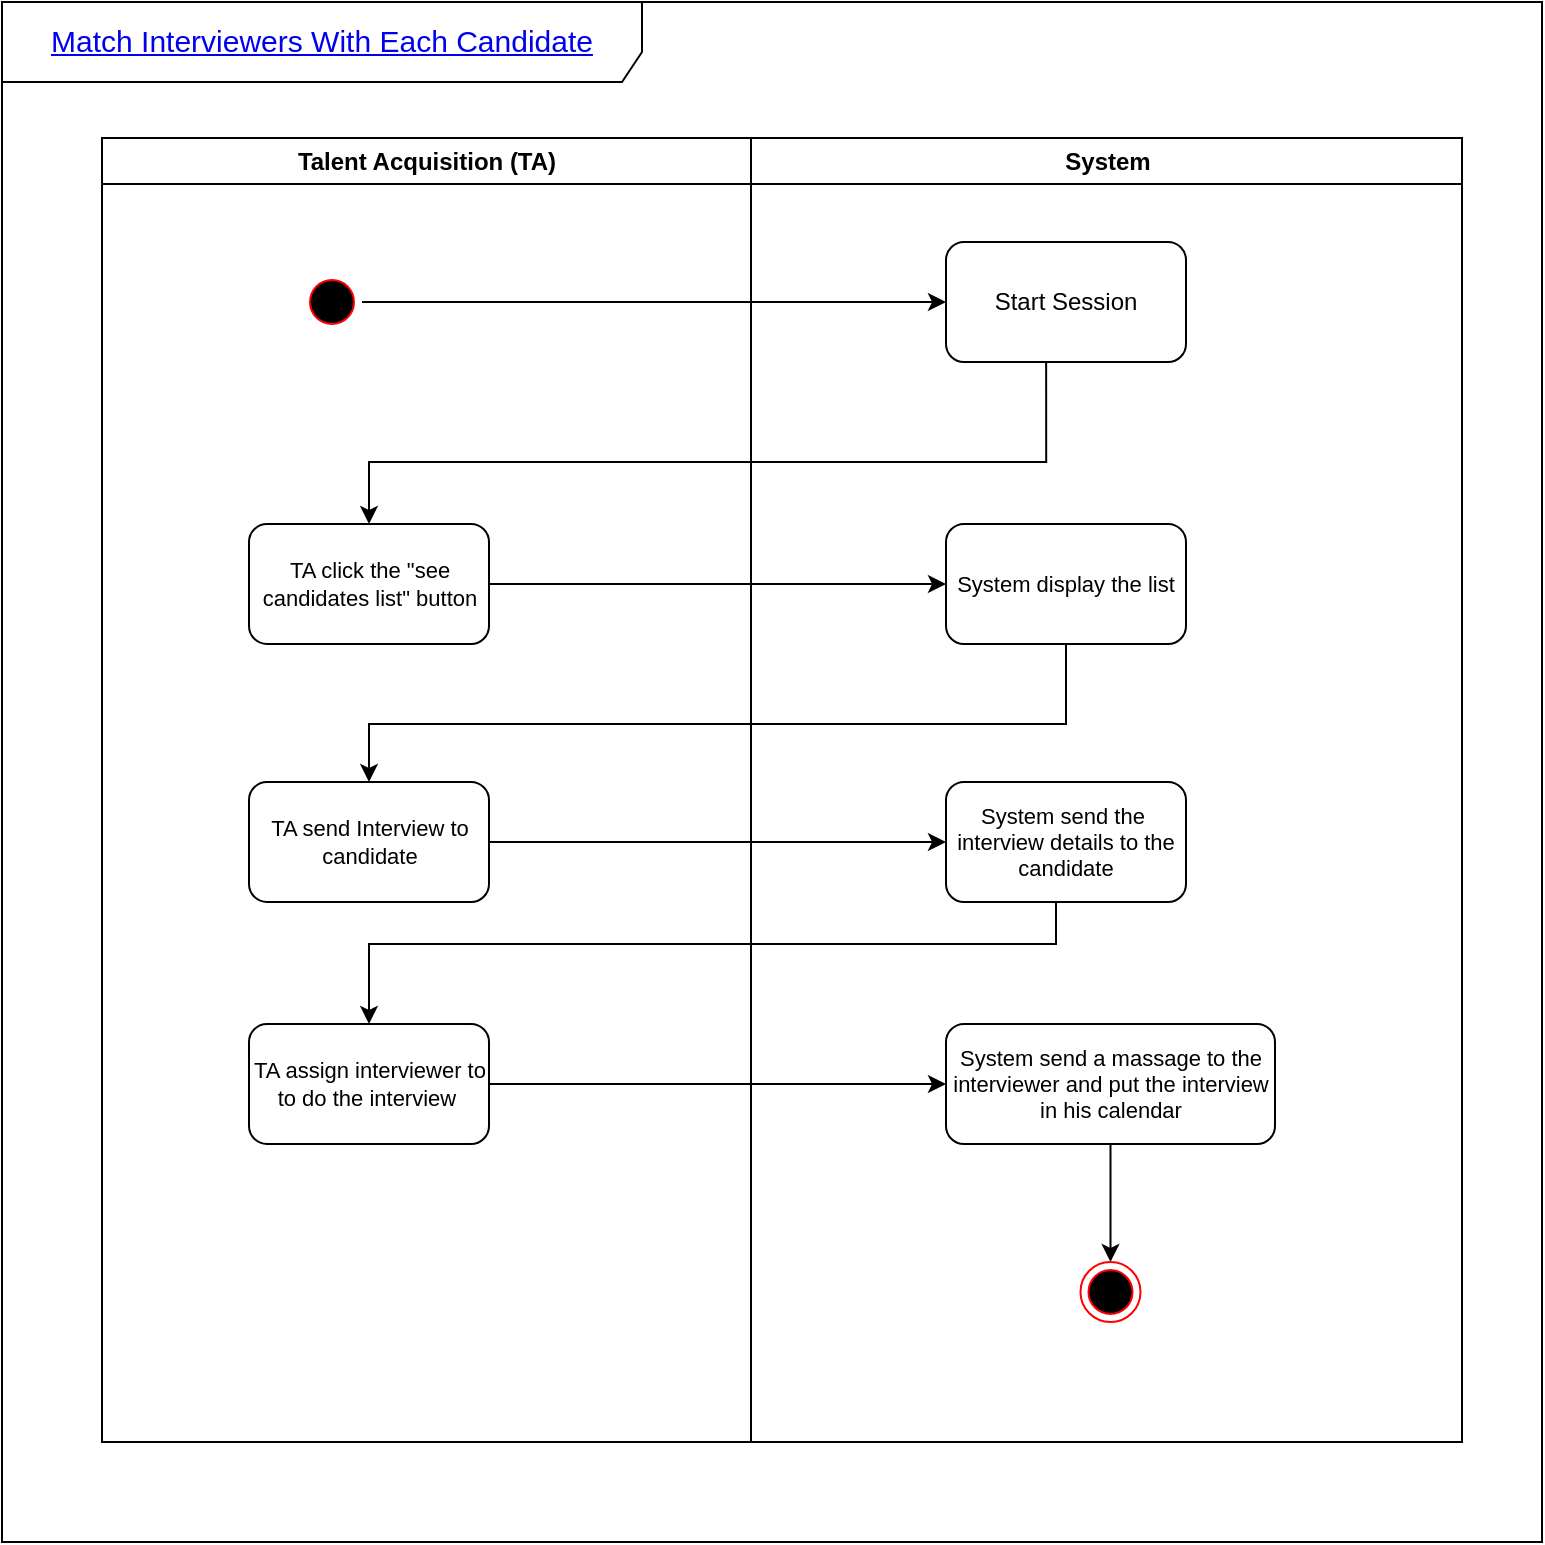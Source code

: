 <mxfile version="17.4.3" type="device"><diagram name="Page-1" id="e7e014a7-5840-1c2e-5031-d8a46d1fe8dd"><mxGraphModel dx="1384" dy="719" grid="1" gridSize="10" guides="1" tooltips="1" connect="1" arrows="1" fold="1" page="1" pageScale="1" pageWidth="1169" pageHeight="826" background="none" math="0" shadow="0"><root><mxCell id="0"/><mxCell id="1" parent="0"/><mxCell id="a62U1IXkr4dDCOzNdwza-6" value="&lt;a name=&quot;_Toc100522634&quot;&gt;&lt;span style=&quot;line-height: 115% ; font-family: &amp;#34;gill sans mt&amp;#34; , sans-serif&quot;&gt;&lt;font style=&quot;font-size: 15px&quot;&gt;Match Interviewers With Each Candidate&lt;/font&gt;&lt;/span&gt;&lt;/a&gt;" style="shape=umlFrame;whiteSpace=wrap;html=1;width=320;height=40;" parent="1" vertex="1"><mxGeometry x="70" y="60" width="770" height="770" as="geometry"/></mxCell><mxCell id="2" value="Talent Acquisition (TA)" style="swimlane;whiteSpace=wrap" parent="1" vertex="1"><mxGeometry x="120" y="128" width="324.5" height="652" as="geometry"/></mxCell><mxCell id="5" value="" style="ellipse;shape=startState;fillColor=#000000;strokeColor=#ff0000;" parent="2" vertex="1"><mxGeometry x="100" y="67" width="30" height="30" as="geometry"/></mxCell><mxCell id="b50jXKSJI8WPQ9y2WYXr-86" value="&lt;font face=&quot;Helvetica&quot;&gt;TA click the &quot;see candidates list&quot; button&lt;/font&gt;" style="rounded=1;whiteSpace=wrap;html=1;fontFamily=Times New Roman;fontSize=11;fontColor=#000000;" parent="2" vertex="1"><mxGeometry x="73.5" y="193" width="120" height="60" as="geometry"/></mxCell><mxCell id="b50jXKSJI8WPQ9y2WYXr-92" value="&lt;font face=&quot;Helvetica&quot;&gt;TA send Interview&amp;nbsp;to candidate&lt;/font&gt;" style="whiteSpace=wrap;html=1;fontSize=11;fontFamily=Times New Roman;fillColor=rgb(255, 255, 255);strokeColor=rgb(0, 0, 0);fontColor=#000000;rounded=1;" parent="2" vertex="1"><mxGeometry x="73.5" y="322" width="120" height="60" as="geometry"/></mxCell><mxCell id="b50jXKSJI8WPQ9y2WYXr-98" value="&lt;font face=&quot;Helvetica&quot;&gt;TA assign interviewer to to do the interview&amp;nbsp;&lt;/font&gt;" style="whiteSpace=wrap;html=1;fontSize=11;fontFamily=Times New Roman;fillColor=rgb(255, 255, 255);strokeColor=rgb(0, 0, 0);fontColor=#000000;rounded=1;" parent="2" vertex="1"><mxGeometry x="73.5" y="443" width="120" height="60" as="geometry"/></mxCell><mxCell id="3" value="System" style="swimlane;whiteSpace=wrap" parent="1" vertex="1"><mxGeometry x="444.5" y="128" width="355.5" height="652" as="geometry"/></mxCell><mxCell id="b50jXKSJI8WPQ9y2WYXr-43" value="Start Session" style="rounded=1;whiteSpace=wrap;html=1;" parent="3" vertex="1"><mxGeometry x="97.5" y="52" width="120" height="60" as="geometry"/></mxCell><mxCell id="b50jXKSJI8WPQ9y2WYXr-90" value="&lt;font face=&quot;Helvetica&quot;&gt;System display the list&lt;/font&gt;" style="whiteSpace=wrap;html=1;fontSize=11;fontFamily=Times New Roman;fillColor=rgb(255, 255, 255);strokeColor=rgb(0, 0, 0);fontColor=#000000;rounded=1;" parent="3" vertex="1"><mxGeometry x="97.5" y="193" width="120" height="60" as="geometry"/></mxCell><mxCell id="b50jXKSJI8WPQ9y2WYXr-95" value="&lt;font face=&quot;Helvetica&quot;&gt;System send the&amp;nbsp; interview details to the candidate&lt;/font&gt;" style="whiteSpace=wrap;html=1;fontSize=11;fontFamily=Times New Roman;fillColor=rgb(255, 255, 255);strokeColor=rgb(0, 0, 0);fontColor=#000000;rounded=1;" parent="3" vertex="1"><mxGeometry x="97.5" y="322" width="120" height="60" as="geometry"/></mxCell><mxCell id="mmi4MLQdZtcr07m9nSBV-5" style="edgeStyle=orthogonalEdgeStyle;rounded=0;orthogonalLoop=1;jettySize=auto;html=1;entryX=0.5;entryY=0;entryDx=0;entryDy=0;fontSize=15;fontColor=#000000;" edge="1" parent="3" source="b50jXKSJI8WPQ9y2WYXr-100" target="b50jXKSJI8WPQ9y2WYXr-103"><mxGeometry relative="1" as="geometry"/></mxCell><mxCell id="b50jXKSJI8WPQ9y2WYXr-100" value="&lt;font face=&quot;Helvetica&quot; style=&quot;font-size: 11px&quot;&gt;System send a massage to the interviewer and put the interview in his calendar&lt;/font&gt;" style="whiteSpace=wrap;html=1;fontSize=11;fontFamily=Times New Roman;fillColor=rgb(255, 255, 255);strokeColor=rgb(0, 0, 0);fontColor=#000000;rounded=1;" parent="3" vertex="1"><mxGeometry x="97.5" y="443" width="164.5" height="60" as="geometry"/></mxCell><mxCell id="b50jXKSJI8WPQ9y2WYXr-103" value="" style="ellipse;html=1;shape=endState;fillColor=#000000;strokeColor=#ff0000;fontFamily=Helvetica;fontSize=11;fontColor=#000000;" parent="3" vertex="1"><mxGeometry x="164.75" y="562" width="30" height="30" as="geometry"/></mxCell><mxCell id="b50jXKSJI8WPQ9y2WYXr-84" style="edgeStyle=orthogonalEdgeStyle;orthogonalLoop=1;jettySize=auto;html=1;fontFamily=Times New Roman;fontSize=11;fontColor=#000000;strokeWidth=1;rounded=0;entryX=0.5;entryY=0;entryDx=0;entryDy=0;" parent="1" target="b50jXKSJI8WPQ9y2WYXr-86" edge="1"><mxGeometry relative="1" as="geometry"><mxPoint x="252" y="311" as="targetPoint"/><Array as="points"><mxPoint x="592" y="290"/><mxPoint x="253" y="290"/></Array><mxPoint x="592.077" y="240" as="sourcePoint"/></mxGeometry></mxCell><mxCell id="b50jXKSJI8WPQ9y2WYXr-91" value="" style="edgeStyle=orthogonalEdgeStyle;curved=1;orthogonalLoop=1;jettySize=auto;html=1;fontFamily=Helvetica;fontSize=11;fontColor=#000000;strokeWidth=1;" parent="1" source="b50jXKSJI8WPQ9y2WYXr-86" target="b50jXKSJI8WPQ9y2WYXr-90" edge="1"><mxGeometry relative="1" as="geometry"/></mxCell><mxCell id="b50jXKSJI8WPQ9y2WYXr-93" value="" style="edgeStyle=orthogonalEdgeStyle;orthogonalLoop=1;jettySize=auto;html=1;fontFamily=Helvetica;fontSize=11;fontColor=#000000;strokeWidth=1;rounded=0;entryX=0.5;entryY=0;entryDx=0;entryDy=0;" parent="1" source="b50jXKSJI8WPQ9y2WYXr-90" target="b50jXKSJI8WPQ9y2WYXr-92" edge="1"><mxGeometry relative="1" as="geometry"><Array as="points"><mxPoint x="602" y="421"/><mxPoint x="254" y="421"/></Array></mxGeometry></mxCell><mxCell id="b50jXKSJI8WPQ9y2WYXr-96" value="" style="edgeStyle=orthogonalEdgeStyle;curved=1;orthogonalLoop=1;jettySize=auto;html=1;fontFamily=Helvetica;fontSize=11;fontColor=#000000;strokeWidth=1;" parent="1" source="b50jXKSJI8WPQ9y2WYXr-92" target="b50jXKSJI8WPQ9y2WYXr-95" edge="1"><mxGeometry relative="1" as="geometry"/></mxCell><mxCell id="b50jXKSJI8WPQ9y2WYXr-99" value="" style="edgeStyle=orthogonalEdgeStyle;orthogonalLoop=1;jettySize=auto;html=1;fontFamily=Helvetica;fontSize=11;fontColor=#000000;strokeWidth=1;rounded=0;entryX=0.5;entryY=0;entryDx=0;entryDy=0;" parent="1" source="b50jXKSJI8WPQ9y2WYXr-95" target="b50jXKSJI8WPQ9y2WYXr-98" edge="1"><mxGeometry relative="1" as="geometry"><Array as="points"><mxPoint x="597" y="531"/><mxPoint x="254" y="531"/></Array></mxGeometry></mxCell><mxCell id="b50jXKSJI8WPQ9y2WYXr-101" value="" style="edgeStyle=orthogonalEdgeStyle;curved=1;orthogonalLoop=1;jettySize=auto;html=1;fontFamily=Helvetica;fontSize=11;fontColor=#000000;strokeWidth=1;" parent="1" source="b50jXKSJI8WPQ9y2WYXr-98" target="b50jXKSJI8WPQ9y2WYXr-100" edge="1"><mxGeometry relative="1" as="geometry"/></mxCell><mxCell id="mmi4MLQdZtcr07m9nSBV-6" style="edgeStyle=orthogonalEdgeStyle;rounded=0;orthogonalLoop=1;jettySize=auto;html=1;entryX=0;entryY=0.5;entryDx=0;entryDy=0;fontSize=15;fontColor=#000000;" edge="1" parent="1" source="5" target="b50jXKSJI8WPQ9y2WYXr-43"><mxGeometry relative="1" as="geometry"/></mxCell></root></mxGraphModel></diagram></mxfile>